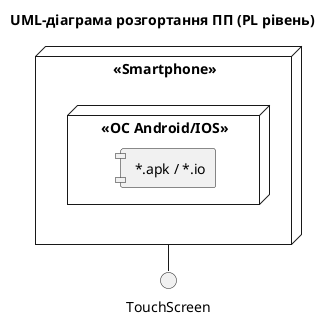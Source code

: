 @startuml

title UML-діаграма розгортання ПП (PL рівень)

left to right direction

skinparam componentStyle uml1

node "<<Smartphone>>" as smartphone {
	node "<<OC Android/IOS>>" {
		component [ *.apk / *.io]
	}
}

interface TouchScreen

TouchScreen - smartphone

@enduml